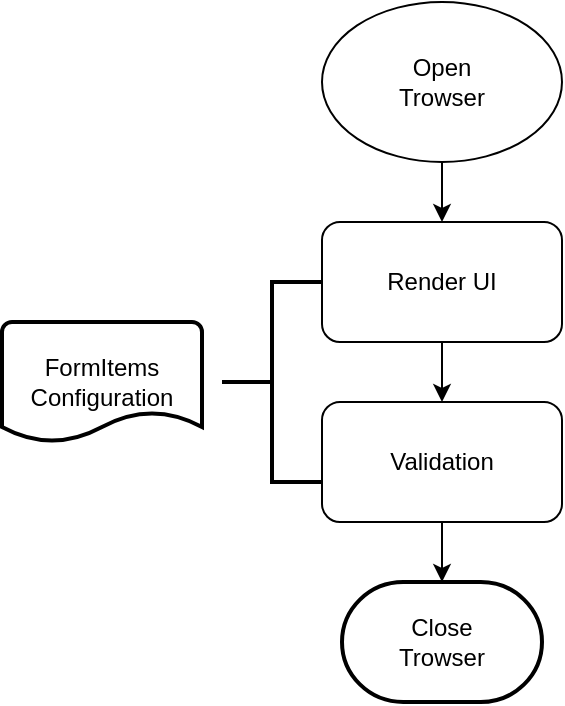 <mxfile version="22.0.8" type="github">
  <diagram name="Page-1" id="NYyGe8CpTrjr1s_n4VgK">
    <mxGraphModel dx="1187" dy="656" grid="1" gridSize="10" guides="1" tooltips="1" connect="1" arrows="1" fold="1" page="1" pageScale="1" pageWidth="827" pageHeight="1169" math="0" shadow="0">
      <root>
        <mxCell id="0" />
        <mxCell id="1" parent="0" />
        <mxCell id="BbjcarutBYI1X2_hlBda-11" value="" style="edgeStyle=orthogonalEdgeStyle;rounded=0;orthogonalLoop=1;jettySize=auto;html=1;" edge="1" parent="1" source="BbjcarutBYI1X2_hlBda-4" target="BbjcarutBYI1X2_hlBda-6">
          <mxGeometry relative="1" as="geometry" />
        </mxCell>
        <mxCell id="BbjcarutBYI1X2_hlBda-4" value="Render UI" style="rounded=1;whiteSpace=wrap;html=1;" vertex="1" parent="1">
          <mxGeometry x="350" y="240" width="120" height="60" as="geometry" />
        </mxCell>
        <mxCell id="BbjcarutBYI1X2_hlBda-10" value="" style="edgeStyle=orthogonalEdgeStyle;rounded=0;orthogonalLoop=1;jettySize=auto;html=1;" edge="1" parent="1" source="BbjcarutBYI1X2_hlBda-5" target="BbjcarutBYI1X2_hlBda-4">
          <mxGeometry relative="1" as="geometry" />
        </mxCell>
        <mxCell id="BbjcarutBYI1X2_hlBda-5" value="Open&lt;br&gt;Trowser" style="ellipse;whiteSpace=wrap;html=1;" vertex="1" parent="1">
          <mxGeometry x="350" y="130" width="120" height="80" as="geometry" />
        </mxCell>
        <mxCell id="BbjcarutBYI1X2_hlBda-12" value="" style="edgeStyle=orthogonalEdgeStyle;rounded=0;orthogonalLoop=1;jettySize=auto;html=1;" edge="1" parent="1" source="BbjcarutBYI1X2_hlBda-6" target="BbjcarutBYI1X2_hlBda-7">
          <mxGeometry relative="1" as="geometry" />
        </mxCell>
        <mxCell id="BbjcarutBYI1X2_hlBda-6" value="Validation" style="rounded=1;whiteSpace=wrap;html=1;" vertex="1" parent="1">
          <mxGeometry x="350" y="330" width="120" height="60" as="geometry" />
        </mxCell>
        <mxCell id="BbjcarutBYI1X2_hlBda-7" value="Close&lt;br&gt;Trowser" style="strokeWidth=2;html=1;shape=mxgraph.flowchart.terminator;whiteSpace=wrap;" vertex="1" parent="1">
          <mxGeometry x="360" y="420" width="100" height="60" as="geometry" />
        </mxCell>
        <mxCell id="BbjcarutBYI1X2_hlBda-8" value="FormItems&lt;br&gt;Configuration" style="strokeWidth=2;html=1;shape=mxgraph.flowchart.document2;whiteSpace=wrap;size=0.25;" vertex="1" parent="1">
          <mxGeometry x="190" y="290" width="100" height="60" as="geometry" />
        </mxCell>
        <mxCell id="BbjcarutBYI1X2_hlBda-9" value="" style="strokeWidth=2;html=1;shape=mxgraph.flowchart.annotation_2;align=left;labelPosition=right;pointerEvents=1;" vertex="1" parent="1">
          <mxGeometry x="300" y="270" width="50" height="100" as="geometry" />
        </mxCell>
      </root>
    </mxGraphModel>
  </diagram>
</mxfile>
